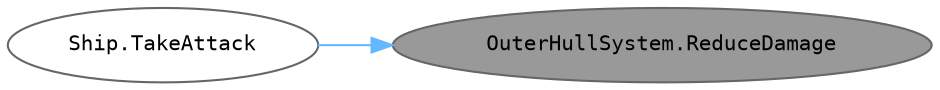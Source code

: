 digraph "OuterHullSystem.ReduceDamage"
{
 // INTERACTIVE_SVG=YES
 // LATEX_PDF_SIZE
  bgcolor="transparent";
  edge [fontname=Helvetica,fontsize=10,labelfontname=Helvetica,labelfontsize=10];
  node [fontname=Helvetica,fontsize=10,fontname=Consolas fontsize=10 style=filled height=0.2 width=0.4 margin=0.1];
  rankdir="RL";
  Node1 [id="Node000001",label="OuterHullSystem.ReduceDamage",height=0.2,width=0.4,color="gray40", fillcolor="grey60", style="filled", fontcolor="black",tooltip="외부 선체의 피해 감소율을 적용하여 실질적인 피해량을 계산합니다."];
  Node1 -> Node2 [id="edge1_Node000001_Node000002",dir="back",color="steelblue1",style="solid",tooltip=" "];
  Node2 [id="Node000002",label="Ship.TakeAttack",height=0.2,width=0.4,color="grey40", fillcolor="white", style="filled",URL="$class_ship.html#a25d0e4e1201ebf27ff37a82f1eade78f",tooltip="무기 및 외부 방어 시스템을 포함한 실제 피해 계산 및 적용을 수행합니다."];
}
